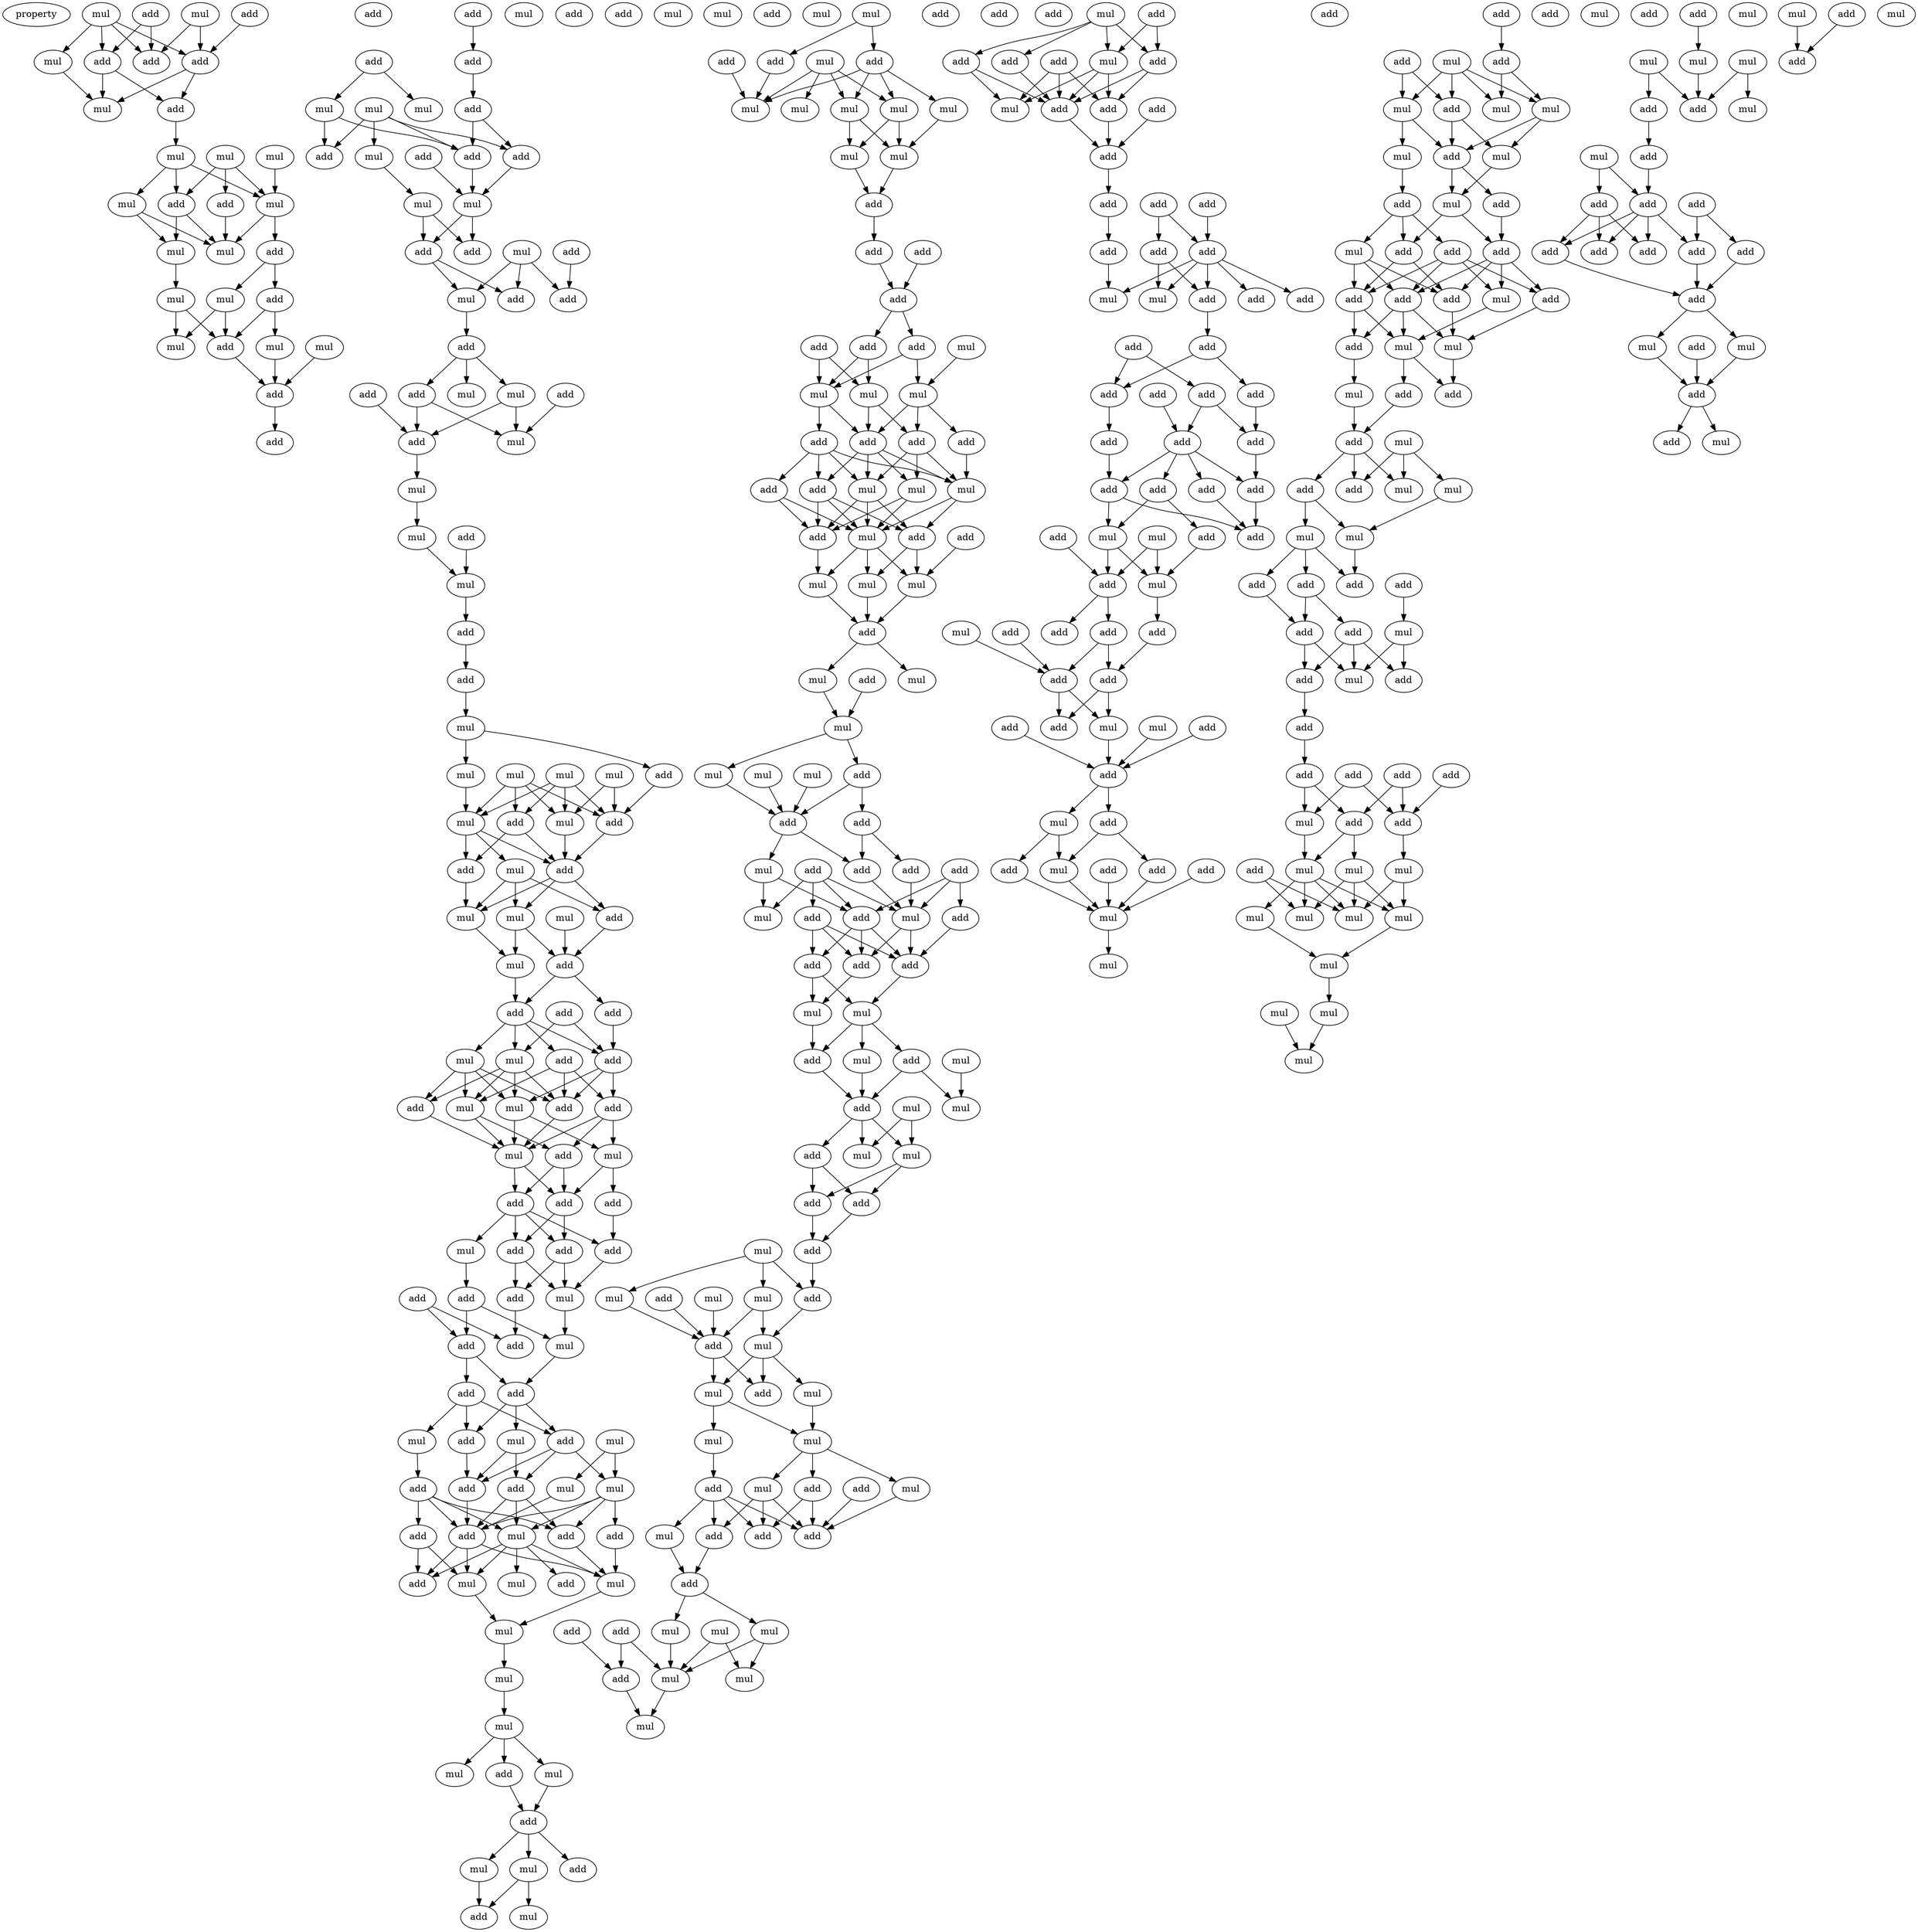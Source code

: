 digraph {
    node [fontcolor=black]
    property [mul=2,lf=1.2]
    0 [ label = mul ];
    1 [ label = add ];
    2 [ label = mul ];
    3 [ label = add ];
    4 [ label = add ];
    5 [ label = mul ];
    6 [ label = add ];
    7 [ label = add ];
    8 [ label = add ];
    9 [ label = mul ];
    10 [ label = mul ];
    11 [ label = mul ];
    12 [ label = mul ];
    13 [ label = add ];
    14 [ label = add ];
    15 [ label = mul ];
    16 [ label = mul ];
    17 [ label = mul ];
    18 [ label = add ];
    19 [ label = add ];
    20 [ label = mul ];
    21 [ label = mul ];
    22 [ label = add ];
    23 [ label = mul ];
    24 [ label = mul ];
    25 [ label = mul ];
    26 [ label = mul ];
    27 [ label = add ];
    28 [ label = add ];
    29 [ label = add ];
    30 [ label = add ];
    31 [ label = add ];
    32 [ label = add ];
    33 [ label = add ];
    34 [ label = mul ];
    35 [ label = mul ];
    36 [ label = mul ];
    37 [ label = add ];
    38 [ label = add ];
    39 [ label = add ];
    40 [ label = mul ];
    41 [ label = add ];
    42 [ label = mul ];
    43 [ label = mul ];
    44 [ label = add ];
    45 [ label = mul ];
    46 [ label = add ];
    47 [ label = add ];
    48 [ label = add ];
    49 [ label = add ];
    50 [ label = mul ];
    51 [ label = add ];
    52 [ label = mul ];
    53 [ label = mul ];
    54 [ label = add ];
    55 [ label = add ];
    56 [ label = add ];
    57 [ label = add ];
    58 [ label = mul ];
    59 [ label = mul ];
    60 [ label = mul ];
    61 [ label = mul ];
    62 [ label = add ];
    63 [ label = mul ];
    64 [ label = add ];
    65 [ label = add ];
    66 [ label = add ];
    67 [ label = mul ];
    68 [ label = mul ];
    69 [ label = mul ];
    70 [ label = mul ];
    71 [ label = mul ];
    72 [ label = add ];
    73 [ label = mul ];
    74 [ label = add ];
    75 [ label = mul ];
    76 [ label = add ];
    77 [ label = add ];
    78 [ label = add ];
    79 [ label = mul ];
    80 [ label = mul ];
    81 [ label = add ];
    82 [ label = mul ];
    83 [ label = mul ];
    84 [ label = add ];
    85 [ label = mul ];
    86 [ label = add ];
    87 [ label = add ];
    88 [ label = add ];
    89 [ label = add ];
    90 [ label = mul ];
    91 [ label = add ];
    92 [ label = mul ];
    93 [ label = add ];
    94 [ label = mul ];
    95 [ label = mul ];
    96 [ label = add ];
    97 [ label = add ];
    98 [ label = mul ];
    99 [ label = add ];
    100 [ label = mul ];
    101 [ label = add ];
    102 [ label = add ];
    103 [ label = add ];
    104 [ label = mul ];
    105 [ label = add ];
    106 [ label = add ];
    107 [ label = add ];
    108 [ label = add ];
    109 [ label = add ];
    110 [ label = add ];
    111 [ label = mul ];
    112 [ label = add ];
    113 [ label = add ];
    114 [ label = mul ];
    115 [ label = add ];
    116 [ label = add ];
    117 [ label = add ];
    118 [ label = mul ];
    119 [ label = mul ];
    120 [ label = add ];
    121 [ label = mul ];
    122 [ label = add ];
    123 [ label = mul ];
    124 [ label = add ];
    125 [ label = mul ];
    126 [ label = add ];
    127 [ label = mul ];
    128 [ label = add ];
    129 [ label = add ];
    130 [ label = add ];
    131 [ label = add ];
    132 [ label = mul ];
    133 [ label = mul ];
    134 [ label = add ];
    135 [ label = mul ];
    136 [ label = add ];
    137 [ label = mul ];
    138 [ label = mul ];
    139 [ label = add ];
    140 [ label = mul ];
    141 [ label = mul ];
    142 [ label = mul ];
    143 [ label = add ];
    144 [ label = mul ];
    145 [ label = mul ];
    146 [ label = add ];
    147 [ label = mul ];
    148 [ label = add ];
    149 [ label = mul ];
    150 [ label = add ];
    151 [ label = add ];
    152 [ label = mul ];
    153 [ label = mul ];
    154 [ label = mul ];
    155 [ label = add ];
    156 [ label = add ];
    157 [ label = mul ];
    158 [ label = add ];
    159 [ label = mul ];
    160 [ label = mul ];
    161 [ label = mul ];
    162 [ label = mul ];
    163 [ label = mul ];
    164 [ label = mul ];
    165 [ label = mul ];
    166 [ label = add ];
    167 [ label = add ];
    168 [ label = add ];
    169 [ label = add ];
    170 [ label = mul ];
    171 [ label = add ];
    172 [ label = add ];
    173 [ label = add ];
    174 [ label = mul ];
    175 [ label = mul ];
    176 [ label = mul ];
    177 [ label = add ];
    178 [ label = add ];
    179 [ label = add ];
    180 [ label = add ];
    181 [ label = mul ];
    182 [ label = add ];
    183 [ label = mul ];
    184 [ label = add ];
    185 [ label = mul ];
    186 [ label = mul ];
    187 [ label = add ];
    188 [ label = add ];
    189 [ label = add ];
    190 [ label = mul ];
    191 [ label = mul ];
    192 [ label = add ];
    193 [ label = mul ];
    194 [ label = add ];
    195 [ label = mul ];
    196 [ label = mul ];
    197 [ label = add ];
    198 [ label = mul ];
    199 [ label = mul ];
    200 [ label = mul ];
    201 [ label = mul ];
    202 [ label = add ];
    203 [ label = add ];
    204 [ label = add ];
    205 [ label = add ];
    206 [ label = add ];
    207 [ label = mul ];
    208 [ label = add ];
    209 [ label = add ];
    210 [ label = add ];
    211 [ label = mul ];
    212 [ label = add ];
    213 [ label = add ];
    214 [ label = mul ];
    215 [ label = add ];
    216 [ label = add ];
    217 [ label = add ];
    218 [ label = mul ];
    219 [ label = mul ];
    220 [ label = add ];
    221 [ label = mul ];
    222 [ label = mul ];
    223 [ label = add ];
    224 [ label = add ];
    225 [ label = mul ];
    226 [ label = mul ];
    227 [ label = add ];
    228 [ label = mul ];
    229 [ label = mul ];
    230 [ label = add ];
    231 [ label = add ];
    232 [ label = add ];
    233 [ label = add ];
    234 [ label = add ];
    235 [ label = mul ];
    236 [ label = add ];
    237 [ label = mul ];
    238 [ label = mul ];
    239 [ label = add ];
    240 [ label = mul ];
    241 [ label = add ];
    242 [ label = mul ];
    243 [ label = mul ];
    244 [ label = mul ];
    245 [ label = add ];
    246 [ label = mul ];
    247 [ label = mul ];
    248 [ label = mul ];
    249 [ label = mul ];
    250 [ label = add ];
    251 [ label = add ];
    252 [ label = add ];
    253 [ label = mul ];
    254 [ label = add ];
    255 [ label = add ];
    256 [ label = add ];
    257 [ label = add ];
    258 [ label = mul ];
    259 [ label = mul ];
    260 [ label = mul ];
    261 [ label = add ];
    262 [ label = add ];
    263 [ label = mul ];
    264 [ label = add ];
    265 [ label = mul ];
    266 [ label = mul ];
    267 [ label = mul ];
    268 [ label = add ];
    269 [ label = add ];
    270 [ label = mul ];
    271 [ label = add ];
    272 [ label = add ];
    273 [ label = add ];
    274 [ label = mul ];
    275 [ label = add ];
    276 [ label = add ];
    277 [ label = add ];
    278 [ label = add ];
    279 [ label = add ];
    280 [ label = add ];
    281 [ label = add ];
    282 [ label = add ];
    283 [ label = add ];
    284 [ label = add ];
    285 [ label = add ];
    286 [ label = mul ];
    287 [ label = mul ];
    288 [ label = add ];
    289 [ label = add ];
    290 [ label = add ];
    291 [ label = add ];
    292 [ label = add ];
    293 [ label = add ];
    294 [ label = add ];
    295 [ label = add ];
    296 [ label = add ];
    297 [ label = add ];
    298 [ label = add ];
    299 [ label = add ];
    300 [ label = add ];
    301 [ label = add ];
    302 [ label = add ];
    303 [ label = add ];
    304 [ label = add ];
    305 [ label = add ];
    306 [ label = mul ];
    307 [ label = mul ];
    308 [ label = add ];
    309 [ label = add ];
    310 [ label = mul ];
    311 [ label = add ];
    312 [ label = add ];
    313 [ label = add ];
    314 [ label = mul ];
    315 [ label = add ];
    316 [ label = add ];
    317 [ label = add ];
    318 [ label = add ];
    319 [ label = mul ];
    320 [ label = add ];
    321 [ label = mul ];
    322 [ label = add ];
    323 [ label = add ];
    324 [ label = mul ];
    325 [ label = add ];
    326 [ label = add ];
    327 [ label = add ];
    328 [ label = add ];
    329 [ label = mul ];
    330 [ label = add ];
    331 [ label = mul ];
    332 [ label = mul ];
    333 [ label = add ];
    334 [ label = add ];
    335 [ label = add ];
    336 [ label = mul ];
    337 [ label = mul ];
    338 [ label = mul ];
    339 [ label = add ];
    340 [ label = mul ];
    341 [ label = mul ];
    342 [ label = add ];
    343 [ label = mul ];
    344 [ label = add ];
    345 [ label = add ];
    346 [ label = mul ];
    347 [ label = add ];
    348 [ label = mul ];
    349 [ label = add ];
    350 [ label = add ];
    351 [ label = add ];
    352 [ label = add ];
    353 [ label = add ];
    354 [ label = mul ];
    355 [ label = add ];
    356 [ label = add ];
    357 [ label = mul ];
    358 [ label = mul ];
    359 [ label = mul ];
    360 [ label = add ];
    361 [ label = add ];
    362 [ label = mul ];
    363 [ label = add ];
    364 [ label = mul ];
    365 [ label = add ];
    366 [ label = mul ];
    367 [ label = add ];
    368 [ label = add ];
    369 [ label = mul ];
    370 [ label = mul ];
    371 [ label = add ];
    372 [ label = add ];
    373 [ label = add ];
    374 [ label = add ];
    375 [ label = add ];
    376 [ label = add ];
    377 [ label = mul ];
    378 [ label = add ];
    379 [ label = add ];
    380 [ label = mul ];
    381 [ label = add ];
    382 [ label = add ];
    383 [ label = add ];
    384 [ label = add ];
    385 [ label = mul ];
    386 [ label = add ];
    387 [ label = mul ];
    388 [ label = add ];
    389 [ label = add ];
    390 [ label = mul ];
    391 [ label = add ];
    392 [ label = mul ];
    393 [ label = mul ];
    394 [ label = mul ];
    395 [ label = mul ];
    396 [ label = mul ];
    397 [ label = mul ];
    398 [ label = mul ];
    399 [ label = add ];
    400 [ label = mul ];
    401 [ label = mul ];
    402 [ label = add ];
    403 [ label = mul ];
    404 [ label = mul ];
    405 [ label = mul ];
    406 [ label = mul ];
    407 [ label = mul ];
    408 [ label = add ];
    409 [ label = add ];
    410 [ label = add ];
    411 [ label = mul ];
    412 [ label = mul ];
    413 [ label = add ];
    414 [ label = add ];
    415 [ label = add ];
    416 [ label = add ];
    417 [ label = add ];
    418 [ label = add ];
    419 [ label = add ];
    420 [ label = add ];
    421 [ label = add ];
    422 [ label = mul ];
    423 [ label = add ];
    424 [ label = mul ];
    425 [ label = add ];
    426 [ label = add ];
    427 [ label = mul ];
    428 [ label = mul ];
    429 [ label = mul ];
    430 [ label = add ];
    431 [ label = add ];
    0 -> 4 [ name = 0 ];
    0 -> 5 [ name = 1 ];
    0 -> 6 [ name = 2 ];
    0 -> 7 [ name = 3 ];
    1 -> 6 [ name = 4 ];
    2 -> 4 [ name = 5 ];
    2 -> 6 [ name = 6 ];
    3 -> 4 [ name = 7 ];
    3 -> 7 [ name = 8 ];
    5 -> 9 [ name = 9 ];
    6 -> 8 [ name = 10 ];
    6 -> 9 [ name = 11 ];
    7 -> 8 [ name = 12 ];
    7 -> 9 [ name = 13 ];
    8 -> 10 [ name = 14 ];
    10 -> 14 [ name = 15 ];
    10 -> 15 [ name = 16 ];
    10 -> 16 [ name = 17 ];
    11 -> 16 [ name = 18 ];
    12 -> 13 [ name = 19 ];
    12 -> 14 [ name = 20 ];
    12 -> 16 [ name = 21 ];
    13 -> 20 [ name = 22 ];
    14 -> 17 [ name = 23 ];
    14 -> 20 [ name = 24 ];
    15 -> 17 [ name = 25 ];
    15 -> 20 [ name = 26 ];
    16 -> 18 [ name = 27 ];
    16 -> 20 [ name = 28 ];
    17 -> 21 [ name = 29 ];
    18 -> 22 [ name = 30 ];
    18 -> 23 [ name = 31 ];
    21 -> 24 [ name = 32 ];
    21 -> 27 [ name = 33 ];
    22 -> 26 [ name = 34 ];
    22 -> 27 [ name = 35 ];
    23 -> 24 [ name = 36 ];
    23 -> 27 [ name = 37 ];
    25 -> 28 [ name = 38 ];
    26 -> 28 [ name = 39 ];
    27 -> 28 [ name = 40 ];
    28 -> 30 [ name = 41 ];
    29 -> 32 [ name = 42 ];
    31 -> 34 [ name = 43 ];
    31 -> 36 [ name = 44 ];
    32 -> 33 [ name = 45 ];
    33 -> 37 [ name = 46 ];
    33 -> 38 [ name = 47 ];
    34 -> 37 [ name = 48 ];
    34 -> 41 [ name = 49 ];
    35 -> 37 [ name = 50 ];
    35 -> 38 [ name = 51 ];
    35 -> 40 [ name = 52 ];
    35 -> 41 [ name = 53 ];
    37 -> 43 [ name = 54 ];
    38 -> 43 [ name = 55 ];
    39 -> 43 [ name = 56 ];
    40 -> 42 [ name = 57 ];
    42 -> 46 [ name = 58 ];
    42 -> 47 [ name = 59 ];
    43 -> 46 [ name = 60 ];
    43 -> 47 [ name = 61 ];
    44 -> 48 [ name = 62 ];
    45 -> 48 [ name = 63 ];
    45 -> 49 [ name = 64 ];
    45 -> 50 [ name = 65 ];
    47 -> 49 [ name = 66 ];
    47 -> 50 [ name = 67 ];
    50 -> 51 [ name = 68 ];
    51 -> 52 [ name = 69 ];
    51 -> 53 [ name = 70 ];
    51 -> 56 [ name = 71 ];
    52 -> 57 [ name = 72 ];
    52 -> 58 [ name = 73 ];
    54 -> 57 [ name = 74 ];
    55 -> 58 [ name = 75 ];
    56 -> 57 [ name = 76 ];
    56 -> 58 [ name = 77 ];
    57 -> 60 [ name = 78 ];
    60 -> 61 [ name = 79 ];
    61 -> 63 [ name = 80 ];
    62 -> 63 [ name = 81 ];
    63 -> 65 [ name = 82 ];
    65 -> 66 [ name = 83 ];
    66 -> 67 [ name = 84 ];
    67 -> 68 [ name = 85 ];
    67 -> 72 [ name = 86 ];
    68 -> 73 [ name = 87 ];
    69 -> 74 [ name = 88 ];
    69 -> 75 [ name = 89 ];
    70 -> 73 [ name = 90 ];
    70 -> 74 [ name = 91 ];
    70 -> 75 [ name = 92 ];
    70 -> 76 [ name = 93 ];
    71 -> 73 [ name = 94 ];
    71 -> 74 [ name = 95 ];
    71 -> 75 [ name = 96 ];
    71 -> 76 [ name = 97 ];
    72 -> 74 [ name = 98 ];
    73 -> 77 [ name = 99 ];
    73 -> 78 [ name = 100 ];
    73 -> 79 [ name = 101 ];
    74 -> 77 [ name = 102 ];
    75 -> 77 [ name = 103 ];
    76 -> 77 [ name = 104 ];
    76 -> 78 [ name = 105 ];
    77 -> 80 [ name = 106 ];
    77 -> 81 [ name = 107 ];
    77 -> 82 [ name = 108 ];
    78 -> 82 [ name = 109 ];
    79 -> 80 [ name = 110 ];
    79 -> 81 [ name = 111 ];
    79 -> 82 [ name = 112 ];
    80 -> 84 [ name = 113 ];
    80 -> 85 [ name = 114 ];
    81 -> 84 [ name = 115 ];
    82 -> 85 [ name = 116 ];
    83 -> 84 [ name = 117 ];
    84 -> 87 [ name = 118 ];
    84 -> 88 [ name = 119 ];
    85 -> 87 [ name = 120 ];
    86 -> 89 [ name = 121 ];
    86 -> 92 [ name = 122 ];
    87 -> 89 [ name = 123 ];
    87 -> 90 [ name = 124 ];
    87 -> 91 [ name = 125 ];
    87 -> 92 [ name = 126 ];
    88 -> 89 [ name = 127 ];
    89 -> 95 [ name = 128 ];
    89 -> 96 [ name = 129 ];
    89 -> 97 [ name = 130 ];
    90 -> 93 [ name = 131 ];
    90 -> 94 [ name = 132 ];
    90 -> 95 [ name = 133 ];
    90 -> 97 [ name = 134 ];
    91 -> 94 [ name = 135 ];
    91 -> 96 [ name = 136 ];
    91 -> 97 [ name = 137 ];
    92 -> 93 [ name = 138 ];
    92 -> 94 [ name = 139 ];
    92 -> 95 [ name = 140 ];
    92 -> 97 [ name = 141 ];
    93 -> 98 [ name = 142 ];
    94 -> 98 [ name = 143 ];
    94 -> 99 [ name = 144 ];
    95 -> 98 [ name = 145 ];
    95 -> 100 [ name = 146 ];
    96 -> 98 [ name = 147 ];
    96 -> 99 [ name = 148 ];
    96 -> 100 [ name = 149 ];
    97 -> 98 [ name = 150 ];
    98 -> 101 [ name = 151 ];
    98 -> 102 [ name = 152 ];
    99 -> 101 [ name = 153 ];
    99 -> 102 [ name = 154 ];
    100 -> 101 [ name = 155 ];
    100 -> 103 [ name = 156 ];
    101 -> 105 [ name = 157 ];
    101 -> 107 [ name = 158 ];
    102 -> 104 [ name = 159 ];
    102 -> 105 [ name = 160 ];
    102 -> 106 [ name = 161 ];
    102 -> 107 [ name = 162 ];
    103 -> 106 [ name = 163 ];
    104 -> 110 [ name = 164 ];
    105 -> 109 [ name = 165 ];
    105 -> 111 [ name = 166 ];
    106 -> 111 [ name = 167 ];
    107 -> 109 [ name = 168 ];
    107 -> 111 [ name = 169 ];
    108 -> 112 [ name = 170 ];
    108 -> 113 [ name = 171 ];
    109 -> 113 [ name = 172 ];
    110 -> 112 [ name = 173 ];
    110 -> 114 [ name = 174 ];
    111 -> 114 [ name = 175 ];
    112 -> 115 [ name = 176 ];
    112 -> 116 [ name = 177 ];
    114 -> 116 [ name = 178 ];
    115 -> 117 [ name = 179 ];
    115 -> 118 [ name = 180 ];
    115 -> 120 [ name = 181 ];
    116 -> 117 [ name = 182 ];
    116 -> 120 [ name = 183 ];
    116 -> 121 [ name = 184 ];
    117 -> 122 [ name = 185 ];
    117 -> 123 [ name = 186 ];
    117 -> 126 [ name = 187 ];
    118 -> 124 [ name = 188 ];
    119 -> 123 [ name = 189 ];
    119 -> 125 [ name = 190 ];
    120 -> 126 [ name = 191 ];
    121 -> 122 [ name = 192 ];
    121 -> 126 [ name = 193 ];
    122 -> 127 [ name = 194 ];
    122 -> 129 [ name = 195 ];
    122 -> 131 [ name = 196 ];
    123 -> 127 [ name = 197 ];
    123 -> 128 [ name = 198 ];
    123 -> 129 [ name = 199 ];
    123 -> 131 [ name = 200 ];
    124 -> 127 [ name = 201 ];
    124 -> 129 [ name = 202 ];
    124 -> 130 [ name = 203 ];
    124 -> 131 [ name = 204 ];
    125 -> 131 [ name = 205 ];
    126 -> 131 [ name = 206 ];
    127 -> 132 [ name = 207 ];
    127 -> 133 [ name = 208 ];
    127 -> 134 [ name = 209 ];
    127 -> 135 [ name = 210 ];
    127 -> 136 [ name = 211 ];
    128 -> 132 [ name = 212 ];
    129 -> 132 [ name = 213 ];
    130 -> 133 [ name = 214 ];
    130 -> 136 [ name = 215 ];
    131 -> 132 [ name = 216 ];
    131 -> 133 [ name = 217 ];
    131 -> 136 [ name = 218 ];
    132 -> 137 [ name = 219 ];
    133 -> 137 [ name = 220 ];
    137 -> 138 [ name = 221 ];
    138 -> 141 [ name = 222 ];
    141 -> 142 [ name = 223 ];
    141 -> 143 [ name = 224 ];
    141 -> 144 [ name = 225 ];
    143 -> 146 [ name = 226 ];
    144 -> 146 [ name = 227 ];
    146 -> 147 [ name = 228 ];
    146 -> 149 [ name = 229 ];
    146 -> 150 [ name = 230 ];
    147 -> 151 [ name = 231 ];
    147 -> 152 [ name = 232 ];
    149 -> 151 [ name = 233 ];
    154 -> 156 [ name = 234 ];
    154 -> 158 [ name = 235 ];
    155 -> 161 [ name = 236 ];
    156 -> 161 [ name = 237 ];
    157 -> 159 [ name = 238 ];
    157 -> 160 [ name = 239 ];
    157 -> 161 [ name = 240 ];
    157 -> 163 [ name = 241 ];
    158 -> 160 [ name = 242 ];
    158 -> 161 [ name = 243 ];
    158 -> 162 [ name = 244 ];
    158 -> 163 [ name = 245 ];
    160 -> 164 [ name = 246 ];
    160 -> 165 [ name = 247 ];
    162 -> 165 [ name = 248 ];
    163 -> 164 [ name = 249 ];
    163 -> 165 [ name = 250 ];
    164 -> 166 [ name = 251 ];
    165 -> 166 [ name = 252 ];
    166 -> 167 [ name = 253 ];
    167 -> 169 [ name = 254 ];
    168 -> 169 [ name = 255 ];
    169 -> 171 [ name = 256 ];
    169 -> 172 [ name = 257 ];
    170 -> 176 [ name = 258 ];
    171 -> 174 [ name = 259 ];
    171 -> 175 [ name = 260 ];
    172 -> 175 [ name = 261 ];
    172 -> 176 [ name = 262 ];
    173 -> 174 [ name = 263 ];
    173 -> 175 [ name = 264 ];
    174 -> 179 [ name = 265 ];
    174 -> 180 [ name = 266 ];
    175 -> 177 [ name = 267 ];
    175 -> 180 [ name = 268 ];
    176 -> 178 [ name = 269 ];
    176 -> 179 [ name = 270 ];
    176 -> 180 [ name = 271 ];
    177 -> 182 [ name = 272 ];
    177 -> 183 [ name = 273 ];
    177 -> 184 [ name = 274 ];
    177 -> 185 [ name = 275 ];
    178 -> 185 [ name = 276 ];
    179 -> 181 [ name = 277 ];
    179 -> 183 [ name = 278 ];
    179 -> 185 [ name = 279 ];
    180 -> 181 [ name = 280 ];
    180 -> 183 [ name = 281 ];
    180 -> 184 [ name = 282 ];
    180 -> 185 [ name = 283 ];
    181 -> 186 [ name = 284 ];
    181 -> 187 [ name = 285 ];
    182 -> 186 [ name = 286 ];
    182 -> 187 [ name = 287 ];
    183 -> 186 [ name = 288 ];
    183 -> 187 [ name = 289 ];
    183 -> 188 [ name = 290 ];
    184 -> 186 [ name = 291 ];
    184 -> 187 [ name = 292 ];
    184 -> 188 [ name = 293 ];
    185 -> 186 [ name = 294 ];
    185 -> 188 [ name = 295 ];
    186 -> 190 [ name = 296 ];
    186 -> 191 [ name = 297 ];
    186 -> 193 [ name = 298 ];
    187 -> 191 [ name = 299 ];
    188 -> 190 [ name = 300 ];
    188 -> 193 [ name = 301 ];
    189 -> 193 [ name = 302 ];
    190 -> 194 [ name = 303 ];
    191 -> 194 [ name = 304 ];
    193 -> 194 [ name = 305 ];
    194 -> 195 [ name = 306 ];
    194 -> 196 [ name = 307 ];
    195 -> 198 [ name = 308 ];
    197 -> 198 [ name = 309 ];
    198 -> 199 [ name = 310 ];
    198 -> 202 [ name = 311 ];
    199 -> 204 [ name = 312 ];
    200 -> 204 [ name = 313 ];
    201 -> 204 [ name = 314 ];
    202 -> 203 [ name = 315 ];
    202 -> 204 [ name = 316 ];
    203 -> 205 [ name = 317 ];
    203 -> 209 [ name = 318 ];
    204 -> 205 [ name = 319 ];
    204 -> 207 [ name = 320 ];
    205 -> 211 [ name = 321 ];
    206 -> 210 [ name = 322 ];
    206 -> 211 [ name = 323 ];
    206 -> 212 [ name = 324 ];
    207 -> 210 [ name = 325 ];
    207 -> 214 [ name = 326 ];
    208 -> 210 [ name = 327 ];
    208 -> 211 [ name = 328 ];
    208 -> 213 [ name = 329 ];
    208 -> 214 [ name = 330 ];
    209 -> 211 [ name = 331 ];
    210 -> 215 [ name = 332 ];
    210 -> 216 [ name = 333 ];
    210 -> 217 [ name = 334 ];
    211 -> 216 [ name = 335 ];
    211 -> 217 [ name = 336 ];
    212 -> 217 [ name = 337 ];
    213 -> 215 [ name = 338 ];
    213 -> 216 [ name = 339 ];
    213 -> 217 [ name = 340 ];
    215 -> 218 [ name = 341 ];
    215 -> 219 [ name = 342 ];
    216 -> 219 [ name = 343 ];
    217 -> 218 [ name = 344 ];
    218 -> 220 [ name = 345 ];
    218 -> 222 [ name = 346 ];
    218 -> 223 [ name = 347 ];
    219 -> 220 [ name = 348 ];
    220 -> 227 [ name = 349 ];
    221 -> 226 [ name = 350 ];
    222 -> 227 [ name = 351 ];
    223 -> 226 [ name = 352 ];
    223 -> 227 [ name = 353 ];
    225 -> 228 [ name = 354 ];
    225 -> 229 [ name = 355 ];
    227 -> 228 [ name = 356 ];
    227 -> 229 [ name = 357 ];
    227 -> 230 [ name = 358 ];
    228 -> 232 [ name = 359 ];
    228 -> 233 [ name = 360 ];
    230 -> 232 [ name = 361 ];
    230 -> 233 [ name = 362 ];
    232 -> 234 [ name = 363 ];
    233 -> 234 [ name = 364 ];
    234 -> 239 [ name = 365 ];
    235 -> 237 [ name = 366 ];
    235 -> 239 [ name = 367 ];
    235 -> 240 [ name = 368 ];
    236 -> 241 [ name = 369 ];
    237 -> 241 [ name = 370 ];
    238 -> 241 [ name = 371 ];
    239 -> 242 [ name = 372 ];
    240 -> 241 [ name = 373 ];
    240 -> 242 [ name = 374 ];
    241 -> 243 [ name = 375 ];
    241 -> 245 [ name = 376 ];
    242 -> 243 [ name = 377 ];
    242 -> 244 [ name = 378 ];
    242 -> 245 [ name = 379 ];
    243 -> 246 [ name = 380 ];
    243 -> 247 [ name = 381 ];
    244 -> 247 [ name = 382 ];
    246 -> 251 [ name = 383 ];
    247 -> 248 [ name = 384 ];
    247 -> 249 [ name = 385 ];
    247 -> 250 [ name = 386 ];
    248 -> 254 [ name = 387 ];
    248 -> 255 [ name = 388 ];
    248 -> 256 [ name = 389 ];
    249 -> 256 [ name = 390 ];
    250 -> 254 [ name = 391 ];
    250 -> 256 [ name = 392 ];
    251 -> 253 [ name = 393 ];
    251 -> 254 [ name = 394 ];
    251 -> 255 [ name = 395 ];
    251 -> 256 [ name = 396 ];
    252 -> 256 [ name = 397 ];
    253 -> 257 [ name = 398 ];
    255 -> 257 [ name = 399 ];
    257 -> 259 [ name = 400 ];
    257 -> 260 [ name = 401 ];
    258 -> 263 [ name = 402 ];
    258 -> 265 [ name = 403 ];
    259 -> 263 [ name = 404 ];
    259 -> 265 [ name = 405 ];
    260 -> 265 [ name = 406 ];
    261 -> 264 [ name = 407 ];
    261 -> 265 [ name = 408 ];
    262 -> 264 [ name = 409 ];
    264 -> 266 [ name = 410 ];
    265 -> 266 [ name = 411 ];
    267 -> 269 [ name = 412 ];
    267 -> 270 [ name = 413 ];
    267 -> 271 [ name = 414 ];
    267 -> 272 [ name = 415 ];
    268 -> 270 [ name = 416 ];
    268 -> 272 [ name = 417 ];
    269 -> 274 [ name = 418 ];
    269 -> 275 [ name = 419 ];
    270 -> 274 [ name = 420 ];
    270 -> 275 [ name = 421 ];
    270 -> 276 [ name = 422 ];
    271 -> 275 [ name = 423 ];
    272 -> 275 [ name = 424 ];
    272 -> 276 [ name = 425 ];
    273 -> 274 [ name = 426 ];
    273 -> 275 [ name = 427 ];
    273 -> 276 [ name = 428 ];
    275 -> 278 [ name = 429 ];
    276 -> 278 [ name = 430 ];
    277 -> 278 [ name = 431 ];
    278 -> 280 [ name = 432 ];
    280 -> 285 [ name = 433 ];
    281 -> 284 [ name = 434 ];
    282 -> 283 [ name = 435 ];
    282 -> 284 [ name = 436 ];
    283 -> 286 [ name = 437 ];
    283 -> 288 [ name = 438 ];
    284 -> 286 [ name = 439 ];
    284 -> 287 [ name = 440 ];
    284 -> 288 [ name = 441 ];
    284 -> 289 [ name = 442 ];
    284 -> 290 [ name = 443 ];
    285 -> 287 [ name = 444 ];
    288 -> 292 [ name = 445 ];
    291 -> 293 [ name = 446 ];
    291 -> 294 [ name = 447 ];
    292 -> 294 [ name = 448 ];
    292 -> 295 [ name = 449 ];
    293 -> 297 [ name = 450 ];
    293 -> 298 [ name = 451 ];
    294 -> 299 [ name = 452 ];
    295 -> 297 [ name = 453 ];
    296 -> 298 [ name = 454 ];
    297 -> 302 [ name = 455 ];
    298 -> 300 [ name = 456 ];
    298 -> 301 [ name = 457 ];
    298 -> 302 [ name = 458 ];
    298 -> 303 [ name = 459 ];
    299 -> 300 [ name = 460 ];
    300 -> 305 [ name = 461 ];
    300 -> 306 [ name = 462 ];
    301 -> 306 [ name = 463 ];
    301 -> 308 [ name = 464 ];
    302 -> 305 [ name = 465 ];
    303 -> 305 [ name = 466 ];
    304 -> 309 [ name = 467 ];
    306 -> 309 [ name = 468 ];
    306 -> 310 [ name = 469 ];
    307 -> 309 [ name = 470 ];
    307 -> 310 [ name = 471 ];
    308 -> 310 [ name = 472 ];
    309 -> 312 [ name = 473 ];
    309 -> 315 [ name = 474 ];
    310 -> 313 [ name = 475 ];
    311 -> 316 [ name = 476 ];
    312 -> 316 [ name = 477 ];
    312 -> 317 [ name = 478 ];
    313 -> 317 [ name = 479 ];
    314 -> 316 [ name = 480 ];
    316 -> 321 [ name = 481 ];
    316 -> 322 [ name = 482 ];
    317 -> 321 [ name = 483 ];
    317 -> 322 [ name = 484 ];
    318 -> 323 [ name = 485 ];
    319 -> 323 [ name = 486 ];
    320 -> 323 [ name = 487 ];
    321 -> 323 [ name = 488 ];
    323 -> 324 [ name = 489 ];
    323 -> 325 [ name = 490 ];
    324 -> 326 [ name = 491 ];
    324 -> 329 [ name = 492 ];
    325 -> 327 [ name = 493 ];
    325 -> 329 [ name = 494 ];
    326 -> 331 [ name = 495 ];
    327 -> 331 [ name = 496 ];
    328 -> 331 [ name = 497 ];
    329 -> 331 [ name = 498 ];
    330 -> 331 [ name = 499 ];
    331 -> 332 [ name = 500 ];
    333 -> 335 [ name = 501 ];
    334 -> 338 [ name = 502 ];
    334 -> 339 [ name = 503 ];
    335 -> 337 [ name = 504 ];
    335 -> 340 [ name = 505 ];
    336 -> 337 [ name = 506 ];
    336 -> 338 [ name = 507 ];
    336 -> 339 [ name = 508 ];
    336 -> 340 [ name = 509 ];
    337 -> 341 [ name = 510 ];
    337 -> 342 [ name = 511 ];
    338 -> 342 [ name = 512 ];
    338 -> 343 [ name = 513 ];
    339 -> 341 [ name = 514 ];
    339 -> 342 [ name = 515 ];
    341 -> 346 [ name = 516 ];
    342 -> 345 [ name = 517 ];
    342 -> 346 [ name = 518 ];
    343 -> 344 [ name = 519 ];
    344 -> 347 [ name = 520 ];
    344 -> 348 [ name = 521 ];
    344 -> 349 [ name = 522 ];
    345 -> 350 [ name = 523 ];
    346 -> 347 [ name = 524 ];
    346 -> 350 [ name = 525 ];
    347 -> 351 [ name = 526 ];
    347 -> 352 [ name = 527 ];
    348 -> 351 [ name = 528 ];
    348 -> 352 [ name = 529 ];
    348 -> 355 [ name = 530 ];
    349 -> 351 [ name = 531 ];
    349 -> 353 [ name = 532 ];
    349 -> 354 [ name = 533 ];
    349 -> 355 [ name = 534 ];
    350 -> 352 [ name = 535 ];
    350 -> 353 [ name = 536 ];
    350 -> 354 [ name = 537 ];
    350 -> 355 [ name = 538 ];
    351 -> 356 [ name = 539 ];
    351 -> 357 [ name = 540 ];
    352 -> 358 [ name = 541 ];
    353 -> 358 [ name = 542 ];
    354 -> 357 [ name = 543 ];
    355 -> 356 [ name = 544 ];
    355 -> 357 [ name = 545 ];
    355 -> 358 [ name = 546 ];
    356 -> 359 [ name = 547 ];
    357 -> 360 [ name = 548 ];
    357 -> 361 [ name = 549 ];
    358 -> 360 [ name = 550 ];
    359 -> 363 [ name = 551 ];
    361 -> 363 [ name = 552 ];
    362 -> 364 [ name = 553 ];
    362 -> 365 [ name = 554 ];
    362 -> 366 [ name = 555 ];
    363 -> 364 [ name = 556 ];
    363 -> 365 [ name = 557 ];
    363 -> 367 [ name = 558 ];
    366 -> 370 [ name = 559 ];
    367 -> 369 [ name = 560 ];
    367 -> 370 [ name = 561 ];
    369 -> 371 [ name = 562 ];
    369 -> 372 [ name = 563 ];
    369 -> 374 [ name = 564 ];
    370 -> 374 [ name = 565 ];
    371 -> 375 [ name = 566 ];
    371 -> 376 [ name = 567 ];
    372 -> 375 [ name = 568 ];
    373 -> 377 [ name = 569 ];
    375 -> 378 [ name = 570 ];
    375 -> 380 [ name = 571 ];
    376 -> 378 [ name = 572 ];
    376 -> 379 [ name = 573 ];
    376 -> 380 [ name = 574 ];
    377 -> 379 [ name = 575 ];
    377 -> 380 [ name = 576 ];
    378 -> 381 [ name = 577 ];
    381 -> 383 [ name = 578 ];
    382 -> 388 [ name = 579 ];
    382 -> 389 [ name = 580 ];
    383 -> 387 [ name = 581 ];
    383 -> 389 [ name = 582 ];
    384 -> 387 [ name = 583 ];
    384 -> 388 [ name = 584 ];
    386 -> 388 [ name = 585 ];
    387 -> 390 [ name = 586 ];
    388 -> 393 [ name = 587 ];
    389 -> 390 [ name = 588 ];
    389 -> 392 [ name = 589 ];
    390 -> 394 [ name = 590 ];
    390 -> 395 [ name = 591 ];
    390 -> 396 [ name = 592 ];
    390 -> 397 [ name = 593 ];
    391 -> 396 [ name = 594 ];
    391 -> 397 [ name = 595 ];
    392 -> 395 [ name = 596 ];
    392 -> 396 [ name = 597 ];
    392 -> 397 [ name = 598 ];
    393 -> 395 [ name = 599 ];
    393 -> 396 [ name = 600 ];
    394 -> 398 [ name = 601 ];
    395 -> 398 [ name = 602 ];
    398 -> 401 [ name = 603 ];
    400 -> 403 [ name = 604 ];
    401 -> 403 [ name = 605 ];
    402 -> 404 [ name = 606 ];
    404 -> 409 [ name = 607 ];
    405 -> 408 [ name = 608 ];
    405 -> 409 [ name = 609 ];
    406 -> 407 [ name = 610 ];
    406 -> 409 [ name = 611 ];
    408 -> 410 [ name = 612 ];
    410 -> 414 [ name = 613 ];
    411 -> 414 [ name = 614 ];
    411 -> 415 [ name = 615 ];
    413 -> 417 [ name = 616 ];
    413 -> 420 [ name = 617 ];
    414 -> 416 [ name = 618 ];
    414 -> 418 [ name = 619 ];
    414 -> 419 [ name = 620 ];
    414 -> 420 [ name = 621 ];
    415 -> 416 [ name = 622 ];
    415 -> 418 [ name = 623 ];
    415 -> 419 [ name = 624 ];
    417 -> 421 [ name = 625 ];
    418 -> 421 [ name = 626 ];
    420 -> 421 [ name = 627 ];
    421 -> 422 [ name = 628 ];
    421 -> 424 [ name = 629 ];
    422 -> 425 [ name = 630 ];
    423 -> 425 [ name = 631 ];
    424 -> 425 [ name = 632 ];
    425 -> 426 [ name = 633 ];
    425 -> 429 [ name = 634 ];
    427 -> 431 [ name = 635 ];
    430 -> 431 [ name = 636 ];
}
